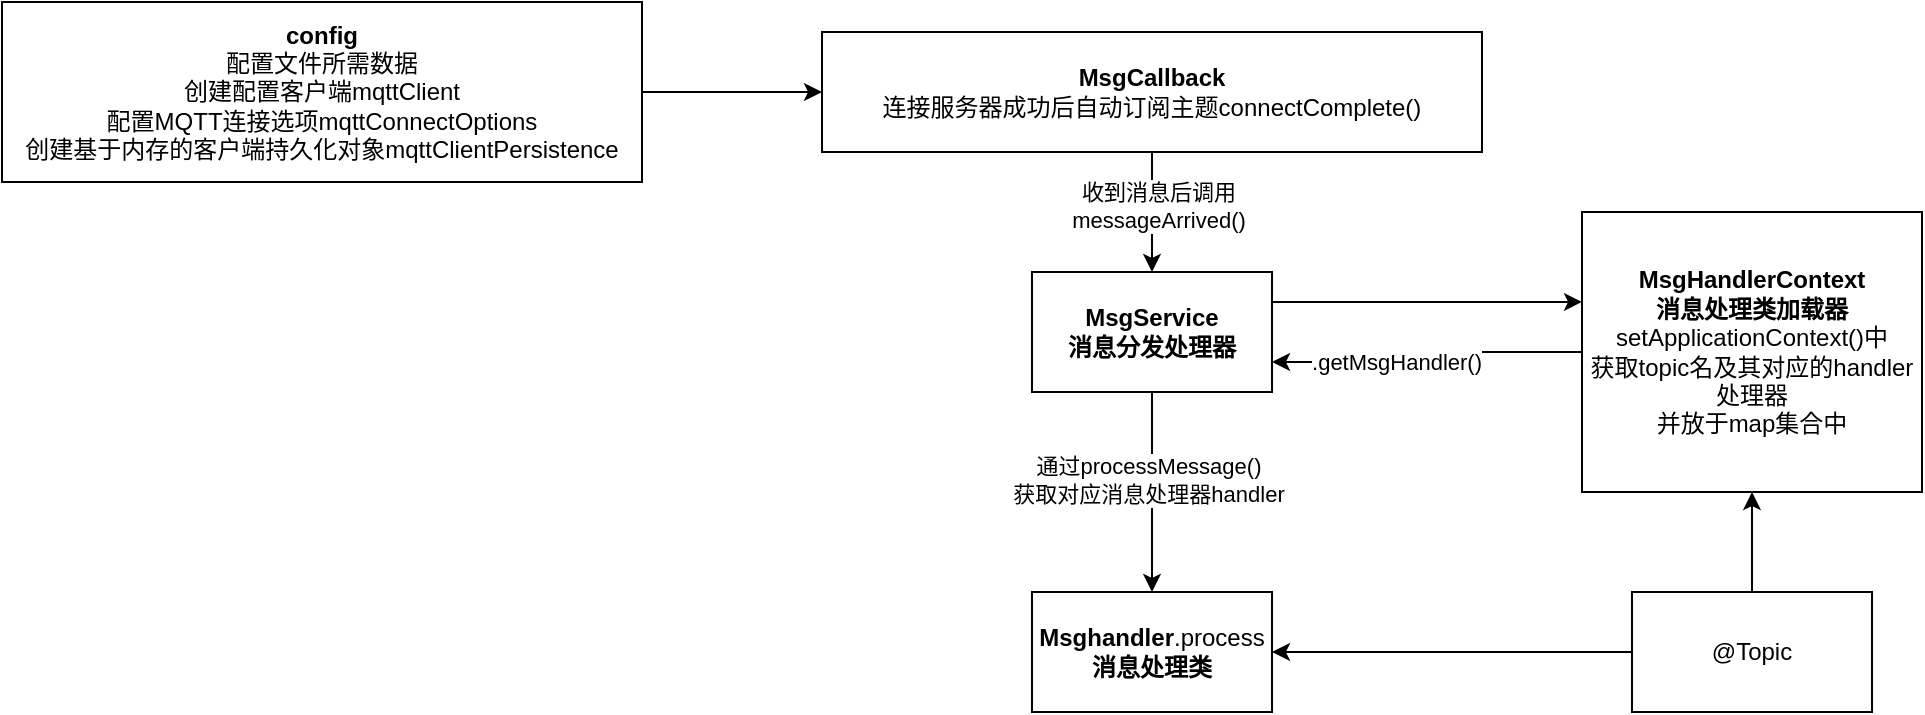 <mxfile version="24.6.3" type="github">
  <diagram name="第 1 页" id="xVXb63-4jGmrxGgCjJag">
    <mxGraphModel dx="1631" dy="414" grid="1" gridSize="10" guides="1" tooltips="1" connect="1" arrows="1" fold="1" page="1" pageScale="1" pageWidth="827" pageHeight="1169" math="0" shadow="0">
      <root>
        <mxCell id="0" />
        <mxCell id="1" parent="0" />
        <mxCell id="QVDdAqazT1d-Up0uBB4c-3" style="edgeStyle=orthogonalEdgeStyle;rounded=0;orthogonalLoop=1;jettySize=auto;html=1;exitX=0.5;exitY=1;exitDx=0;exitDy=0;entryX=0.5;entryY=0;entryDx=0;entryDy=0;" edge="1" parent="1" source="QVDdAqazT1d-Up0uBB4c-1" target="QVDdAqazT1d-Up0uBB4c-2">
          <mxGeometry relative="1" as="geometry" />
        </mxCell>
        <mxCell id="QVDdAqazT1d-Up0uBB4c-4" value="收到消息后调用&lt;div&gt;messageArrived()&lt;/div&gt;" style="edgeLabel;html=1;align=center;verticalAlign=middle;resizable=0;points=[];" vertex="1" connectable="0" parent="QVDdAqazT1d-Up0uBB4c-3">
          <mxGeometry x="-0.093" y="3" relative="1" as="geometry">
            <mxPoint as="offset" />
          </mxGeometry>
        </mxCell>
        <mxCell id="QVDdAqazT1d-Up0uBB4c-1" value="&lt;b&gt;MsgCallback&lt;/b&gt;&lt;div&gt;&lt;div&gt;连接服务器成功后自动订阅主题connectComplete()&lt;/div&gt;&lt;/div&gt;" style="rounded=0;whiteSpace=wrap;html=1;" vertex="1" parent="1">
          <mxGeometry x="-140" y="30" width="330" height="60" as="geometry" />
        </mxCell>
        <mxCell id="QVDdAqazT1d-Up0uBB4c-8" style="edgeStyle=orthogonalEdgeStyle;rounded=0;orthogonalLoop=1;jettySize=auto;html=1;exitX=0.5;exitY=1;exitDx=0;exitDy=0;entryX=0.5;entryY=0;entryDx=0;entryDy=0;" edge="1" parent="1" source="QVDdAqazT1d-Up0uBB4c-2" target="QVDdAqazT1d-Up0uBB4c-7">
          <mxGeometry relative="1" as="geometry" />
        </mxCell>
        <mxCell id="QVDdAqazT1d-Up0uBB4c-11" value="通过processMessage()&lt;div&gt;获取对应消息处理器handler&lt;/div&gt;" style="edgeLabel;html=1;align=center;verticalAlign=middle;resizable=0;points=[];" vertex="1" connectable="0" parent="QVDdAqazT1d-Up0uBB4c-8">
          <mxGeometry x="-0.12" y="-2" relative="1" as="geometry">
            <mxPoint as="offset" />
          </mxGeometry>
        </mxCell>
        <mxCell id="QVDdAqazT1d-Up0uBB4c-14" style="edgeStyle=orthogonalEdgeStyle;rounded=0;orthogonalLoop=1;jettySize=auto;html=1;exitX=1;exitY=0.25;exitDx=0;exitDy=0;entryX=0;entryY=0.321;entryDx=0;entryDy=0;entryPerimeter=0;" edge="1" parent="1" source="QVDdAqazT1d-Up0uBB4c-2" target="QVDdAqazT1d-Up0uBB4c-12">
          <mxGeometry relative="1" as="geometry" />
        </mxCell>
        <mxCell id="QVDdAqazT1d-Up0uBB4c-2" value="&lt;b&gt;MsgService&lt;/b&gt;&lt;div&gt;&lt;b&gt;消息分发处理器&lt;/b&gt;&lt;/div&gt;" style="rounded=0;whiteSpace=wrap;html=1;" vertex="1" parent="1">
          <mxGeometry x="-35" y="150" width="120" height="60" as="geometry" />
        </mxCell>
        <mxCell id="QVDdAqazT1d-Up0uBB4c-6" style="edgeStyle=orthogonalEdgeStyle;rounded=0;orthogonalLoop=1;jettySize=auto;html=1;" edge="1" parent="1" source="QVDdAqazT1d-Up0uBB4c-5" target="QVDdAqazT1d-Up0uBB4c-1">
          <mxGeometry relative="1" as="geometry" />
        </mxCell>
        <mxCell id="QVDdAqazT1d-Up0uBB4c-5" value="&lt;b&gt;config&lt;/b&gt;&lt;div&gt;配置文件所需数据&lt;/div&gt;&lt;div&gt;创建配置客户端mqttClient&lt;/div&gt;&lt;div&gt;配置MQTT连接选项mqttConnectOptions&lt;/div&gt;&lt;div&gt;创建基于内存的客户端持久化对象mqttClientPersistence&lt;/div&gt;" style="rounded=0;whiteSpace=wrap;html=1;" vertex="1" parent="1">
          <mxGeometry x="-550" y="15" width="320" height="90" as="geometry" />
        </mxCell>
        <mxCell id="QVDdAqazT1d-Up0uBB4c-7" value="&lt;b&gt;Msghandler&lt;/b&gt;.process&lt;div&gt;&lt;b&gt;消息处理类&lt;/b&gt;&lt;/div&gt;" style="rounded=0;whiteSpace=wrap;html=1;" vertex="1" parent="1">
          <mxGeometry x="-35" y="310" width="120" height="60" as="geometry" />
        </mxCell>
        <mxCell id="QVDdAqazT1d-Up0uBB4c-15" style="edgeStyle=orthogonalEdgeStyle;rounded=0;orthogonalLoop=1;jettySize=auto;html=1;exitX=0;exitY=0.5;exitDx=0;exitDy=0;entryX=1;entryY=0.75;entryDx=0;entryDy=0;" edge="1" parent="1" source="QVDdAqazT1d-Up0uBB4c-12" target="QVDdAqazT1d-Up0uBB4c-2">
          <mxGeometry relative="1" as="geometry" />
        </mxCell>
        <mxCell id="QVDdAqazT1d-Up0uBB4c-16" value=".getMsgHandler()" style="edgeLabel;html=1;align=center;verticalAlign=middle;resizable=0;points=[];" vertex="1" connectable="0" parent="QVDdAqazT1d-Up0uBB4c-15">
          <mxGeometry x="0.223" relative="1" as="geometry">
            <mxPoint as="offset" />
          </mxGeometry>
        </mxCell>
        <mxCell id="QVDdAqazT1d-Up0uBB4c-12" value="&lt;b&gt;MsgHandlerContext&lt;/b&gt;&lt;div&gt;&lt;b&gt;消息处理类加载器&lt;/b&gt;&lt;/div&gt;&lt;div&gt;setApplicationContext()中&lt;/div&gt;&lt;div&gt;获取topic名及其对应的handler处理器&lt;/div&gt;&lt;div&gt;并放于map集合中&lt;/div&gt;" style="rounded=0;whiteSpace=wrap;html=1;" vertex="1" parent="1">
          <mxGeometry x="240" y="120" width="170" height="140" as="geometry" />
        </mxCell>
        <mxCell id="QVDdAqazT1d-Up0uBB4c-18" style="edgeStyle=orthogonalEdgeStyle;rounded=0;orthogonalLoop=1;jettySize=auto;html=1;exitX=0;exitY=0.5;exitDx=0;exitDy=0;entryX=1;entryY=0.5;entryDx=0;entryDy=0;" edge="1" parent="1" source="QVDdAqazT1d-Up0uBB4c-17" target="QVDdAqazT1d-Up0uBB4c-7">
          <mxGeometry relative="1" as="geometry" />
        </mxCell>
        <mxCell id="QVDdAqazT1d-Up0uBB4c-21" style="edgeStyle=orthogonalEdgeStyle;rounded=0;orthogonalLoop=1;jettySize=auto;html=1;exitX=0.5;exitY=0;exitDx=0;exitDy=0;entryX=0.5;entryY=1;entryDx=0;entryDy=0;" edge="1" parent="1" source="QVDdAqazT1d-Up0uBB4c-17" target="QVDdAqazT1d-Up0uBB4c-12">
          <mxGeometry relative="1" as="geometry" />
        </mxCell>
        <mxCell id="QVDdAqazT1d-Up0uBB4c-17" value="@Topic" style="rounded=0;whiteSpace=wrap;html=1;" vertex="1" parent="1">
          <mxGeometry x="265" y="310" width="120" height="60" as="geometry" />
        </mxCell>
      </root>
    </mxGraphModel>
  </diagram>
</mxfile>
